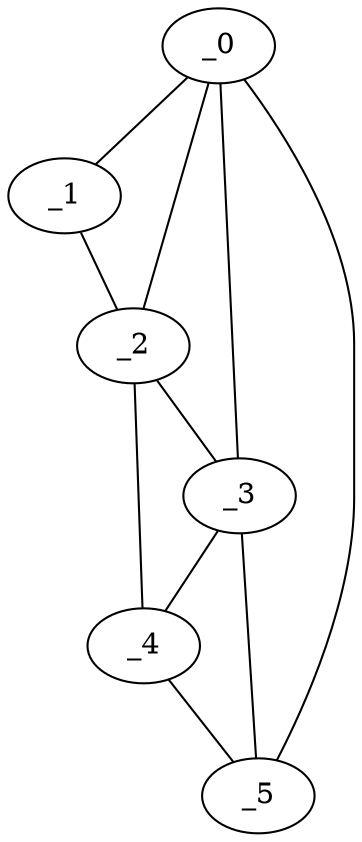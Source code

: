 graph "obj74__90.gxl" {
	_0	 [x=43,
		y=52];
	_1	 [x=75,
		y=10];
	_0 -- _1	 [valence=1];
	_2	 [x=83,
		y=17];
	_0 -- _2	 [valence=2];
	_3	 [x=87,
		y=52];
	_0 -- _3	 [valence=1];
	_5	 [x=94,
		y=58];
	_0 -- _5	 [valence=1];
	_1 -- _2	 [valence=1];
	_2 -- _3	 [valence=2];
	_4	 [x=88,
		y=23];
	_2 -- _4	 [valence=1];
	_3 -- _4	 [valence=1];
	_3 -- _5	 [valence=2];
	_4 -- _5	 [valence=1];
}
